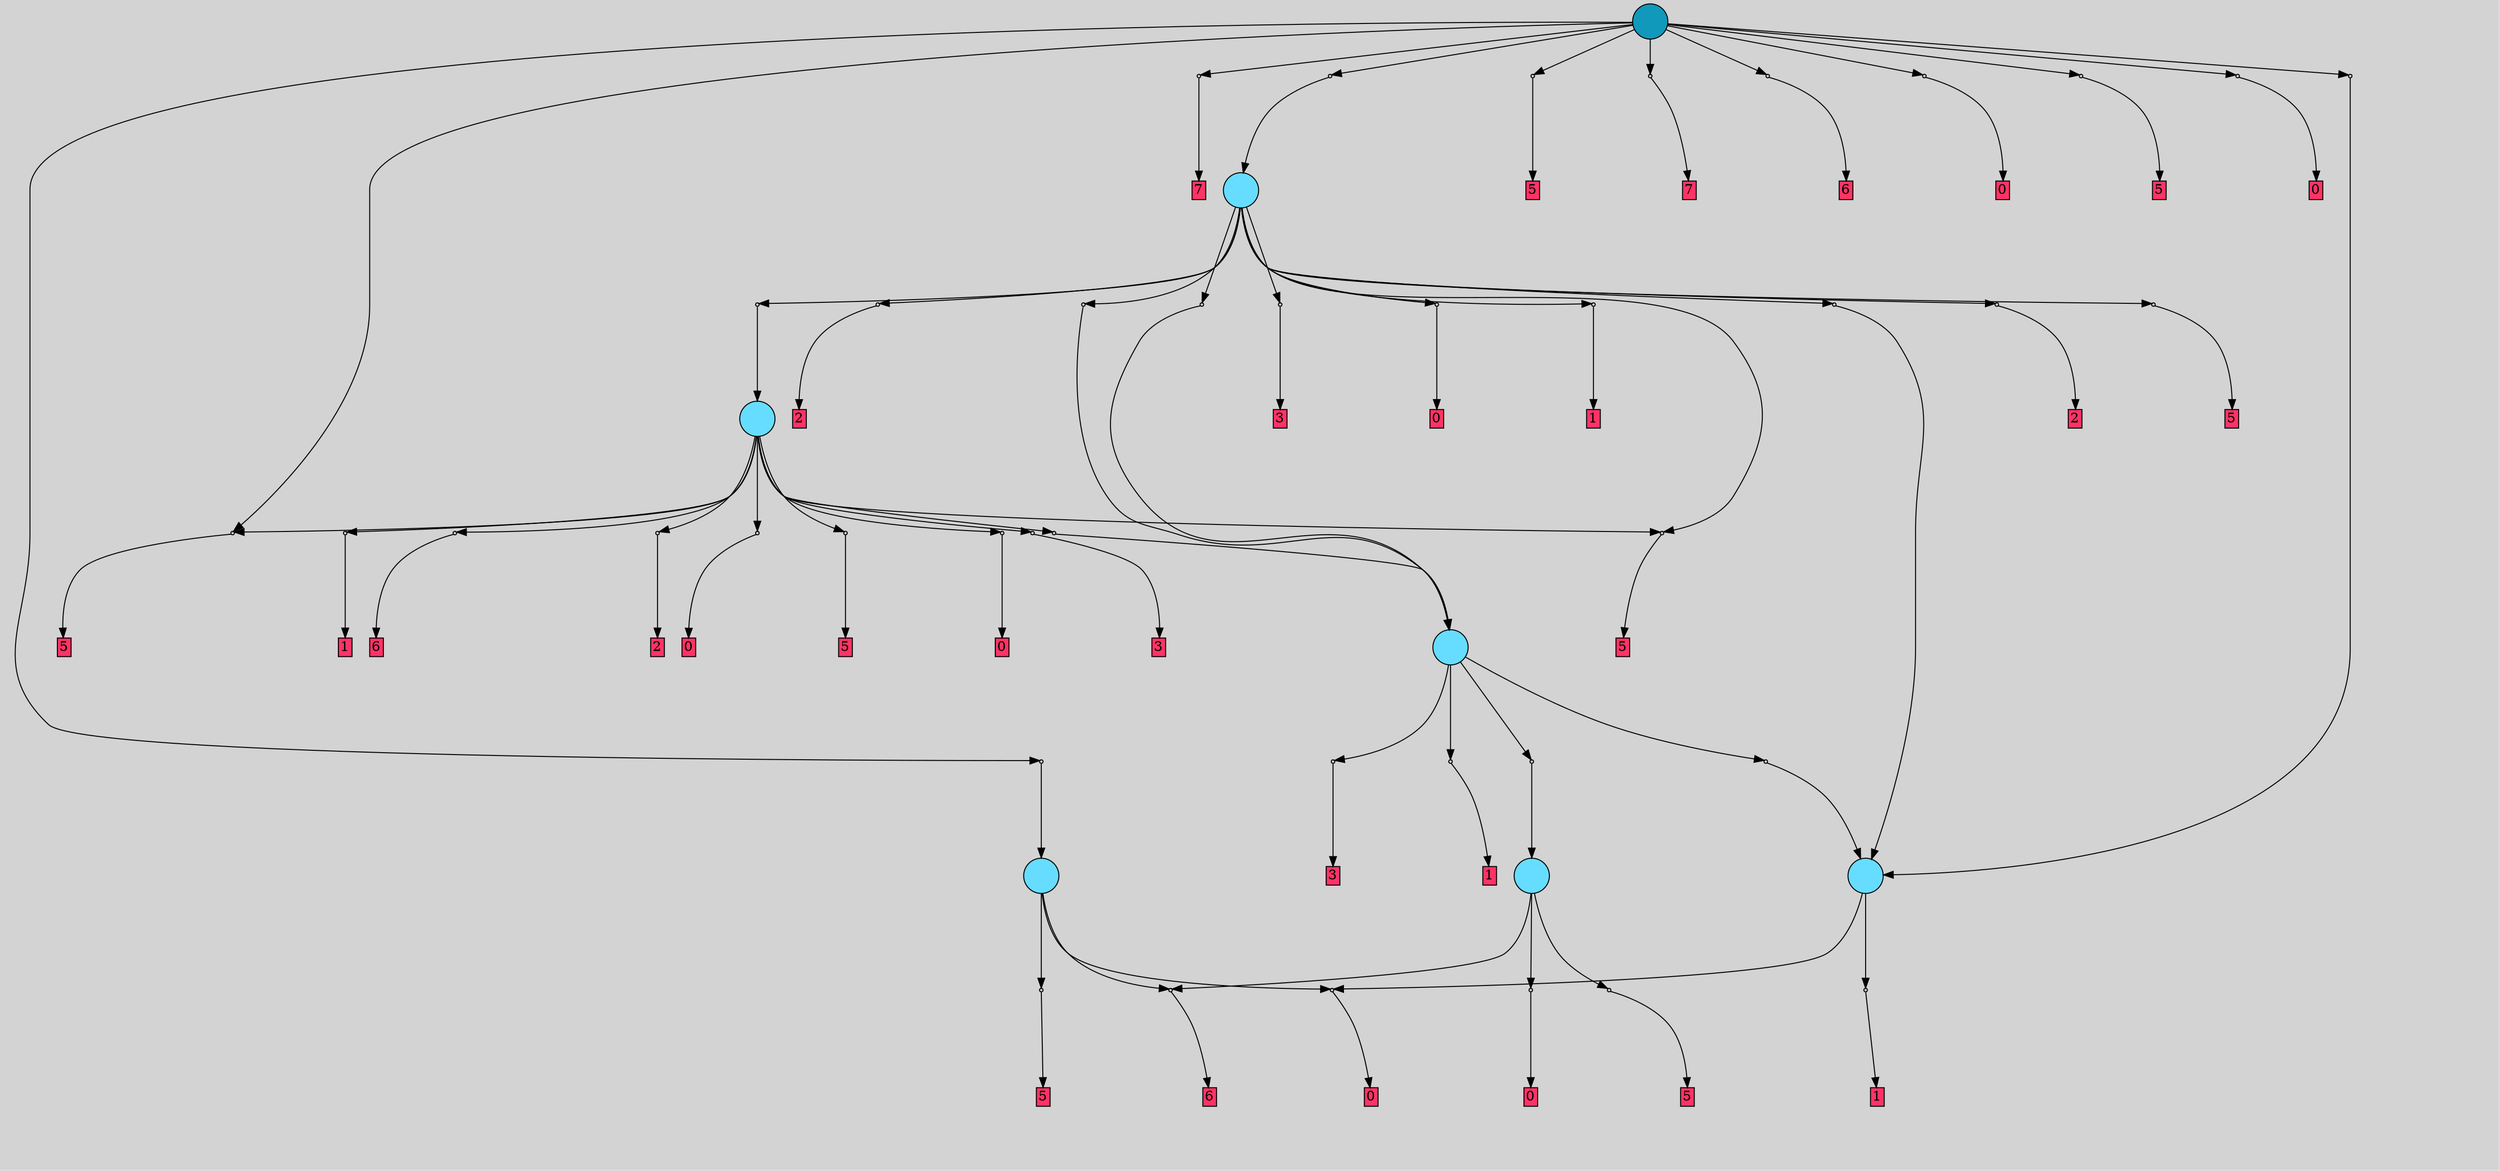// File exported with GEGELATI v1.3.1
// On the 2024-04-03 08:17:50
// With the File::TPGGraphDotExporter
digraph{
	graph[pad = "0.212, 0.055" bgcolor = lightgray]
	node[shape=circle style = filled label = ""]
		T0 [fillcolor="#66ddff"]
		T5 [fillcolor="#66ddff"]
		T52 [fillcolor="#66ddff"]
		T146 [fillcolor="#66ddff"]
		T274 [fillcolor="#66ddff"]
		T423 [fillcolor="#66ddff"]
		T570 [fillcolor="#1199bb"]
		P11780 [fillcolor="#cccccc" shape=point] //
		I11780 [shape=box style=invis label="1|7&2|3#1|4&#92;n0|2&4|4#4|0&#92;n0|2&0|1#3|6&#92;n3|3&2|1#4|7&#92;n0|6&1|0#4|4&#92;n4|0&1|3#2|3&#92;n4|1&0|3#0|7&#92;n1|5&1|7#4|6&#92;n6|4&2|2#4|1&#92;n"]
		P11780 -> I11780[style=invis]
		A8949 [fillcolor="#ff3366" shape=box margin=0.03 width=0 height=0 label="0"]
		T0 -> P11780 -> A8949
		P11781 [fillcolor="#cccccc" shape=point] //
		I11781 [shape=box style=invis label="5|2&4|4#2|3&#92;n6|4&0|7#4|1&#92;n0|3&0|1#2|1&#92;n5|7&1|1#4|0&#92;n5|7&1|2#2|7&#92;n0|4&2|3#3|3&#92;n0|3&2|3#2|7&#92;n8|7&4|7#0|2&#92;n0|2&3|0#0|2&#92;n"]
		P11781 -> I11781[style=invis]
		A8950 [fillcolor="#ff3366" shape=box margin=0.03 width=0 height=0 label="1"]
		T0 -> P11781 -> A8950
		P11782 [fillcolor="#cccccc" shape=point] //
		I11782 [shape=box style=invis label="6|7&2|3#4|0&#92;n6|4&1|3#4|7&#92;n"]
		P11782 -> I11782[style=invis]
		A8951 [fillcolor="#ff3366" shape=box margin=0.03 width=0 height=0 label="5"]
		T5 -> P11782 -> A8951
		P11783 [fillcolor="#cccccc" shape=point] //
		I11783 [shape=box style=invis label="3|2&1|3#1|0&#92;n3|0&1|7#1|5&#92;n8|3&1|2#2|6&#92;n2|1&2|3#1|3&#92;n0|3&0|6#3|3&#92;n0|6&3|1#1|4&#92;n"]
		P11783 -> I11783[style=invis]
		A8952 [fillcolor="#ff3366" shape=box margin=0.03 width=0 height=0 label="6"]
		T5 -> P11783 -> A8952
		T5 -> P11780
		P11784 [fillcolor="#cccccc" shape=point] //
		I11784 [shape=box style=invis label="2|4&0|3#0|0&#92;n8|1&0|0#2|7&#92;n4|3&3|4#3|7&#92;n6|0&0|5#3|2&#92;n7|0&3|5#3|2&#92;n8|1&3|2#1|7&#92;n0|2&2|1#0|4&#92;n"]
		P11784 -> I11784[style=invis]
		A8953 [fillcolor="#ff3366" shape=box margin=0.03 width=0 height=0 label="5"]
		T52 -> P11784 -> A8953
		T52 -> P11783
		P11785 [fillcolor="#cccccc" shape=point] //
		I11785 [shape=box style=invis label="4|0&1|3#2|3&#92;n0|2&4|4#4|0&#92;n3|3&2|1#4|7&#92;n0|2&0|1#0|6&#92;n0|6&1|0#4|4&#92;n1|7&2|3#1|4&#92;n1|5&1|7#4|6&#92;n6|4&2|2#4|1&#92;n0|0&0|2#3|7&#92;n"]
		P11785 -> I11785[style=invis]
		A8954 [fillcolor="#ff3366" shape=box margin=0.03 width=0 height=0 label="0"]
		T52 -> P11785 -> A8954
		P11786 [fillcolor="#cccccc" shape=point] //
		I11786 [shape=box style=invis label="1|2&4|5#2|3&#92;n7|0&0|3#3|7&#92;n"]
		P11786 -> I11786[style=invis]
		A8955 [fillcolor="#ff3366" shape=box margin=0.03 width=0 height=0 label="3"]
		T146 -> P11786 -> A8955
		P11787 [fillcolor="#cccccc" shape=point] //
		I11787 [shape=box style=invis label="5|2&4|4#2|3&#92;n6|4&0|7#4|1&#92;n0|3&0|1#2|1&#92;n0|4&2|3#3|3&#92;n5|7&1|1#4|0&#92;n5|7&1|2#2|7&#92;n1|0&3|7#0|7&#92;n0|3&2|3#2|7&#92;n8|7&4|7#0|2&#92;n0|2&3|0#1|2&#92;n"]
		P11787 -> I11787[style=invis]
		A8956 [fillcolor="#ff3366" shape=box margin=0.03 width=0 height=0 label="1"]
		T146 -> P11787 -> A8956
		P11788 [fillcolor="#cccccc" shape=point] //
		I11788 [shape=box style=invis label="1|0&4|0#3|7&#92;n4|0&0|7#1|4&#92;n2|0&0|3#0|6&#92;n0|5&4|5#1|4&#92;n5|0&4|3#2|4&#92;n1|7&4|6#4|5&#92;n3|1&1|2#3|7&#92;n3|0&0|0#2|0&#92;n"]
		P11788 -> I11788[style=invis]
		T146 -> P11788 -> T0
		P11789 [fillcolor="#cccccc" shape=point] //
		I11789 [shape=box style=invis label="2|5&2|3#1|3&#92;n4|4&0|0#4|1&#92;n3|3&3|4#2|4&#92;n7|2&1|5#0|4&#92;n8|2&2|4#4|6&#92;n7|6&2|7#4|2&#92;n1|0&3|3#0|1&#92;n"]
		P11789 -> I11789[style=invis]
		T146 -> P11789 -> T52
		P11790 [fillcolor="#cccccc" shape=point] //
		I11790 [shape=box style=invis label="3|2&1|3#1|0&#92;n2|1&2|3#1|3&#92;n8|3&1|2#2|6&#92;n3|0&1|7#1|5&#92;n0|4&3|1#1|4&#92;n"]
		P11790 -> I11790[style=invis]
		A8957 [fillcolor="#ff3366" shape=box margin=0.03 width=0 height=0 label="6"]
		T274 -> P11790 -> A8957
		P11791 [fillcolor="#cccccc" shape=point] //
		I11791 [shape=box style=invis label="5|5&2|3#1|2&#92;n2|1&2|3#0|7&#92;n0|0&4|3#0|4&#92;n6|0&2|7#3|3&#92;n3|0&3|7#0|6&#92;n0|6&3|2#1|3&#92;n4|6&2|2#1|6&#92;n"]
		P11791 -> I11791[style=invis]
		T274 -> P11791 -> T146
		P11792 [fillcolor="#cccccc" shape=point] //
		I11792 [shape=box style=invis label="4|0&1|3#2|3&#92;n0|2&4|4#0|0&#92;n0|2&0|1#3|6&#92;n3|3&2|1#4|7&#92;n0|6&1|0#4|4&#92;n1|7&2|3#1|4&#92;n4|1&1|3#0|7&#92;n6|4&2|2#4|1&#92;n1|5&1|7#4|6&#92;n0|0&0|2#3|7&#92;n"]
		P11792 -> I11792[style=invis]
		A8958 [fillcolor="#ff3366" shape=box margin=0.03 width=0 height=0 label="0"]
		T274 -> P11792 -> A8958
		P11793 [fillcolor="#cccccc" shape=point] //
		I11793 [shape=box style=invis label="3|4&1|3#3|5&#92;n8|0&0|5#0|5&#92;n8|0&3|5#2|0&#92;n"]
		P11793 -> I11793[style=invis]
		A8959 [fillcolor="#ff3366" shape=box margin=0.03 width=0 height=0 label="5"]
		T274 -> P11793 -> A8959
		P11794 [fillcolor="#cccccc" shape=point] //
		I11794 [shape=box style=invis label="6|7&1|1#4|2&#92;n2|3&4|4#0|2&#92;n5|0&1|2#3|2&#92;n8|3&3|1#4|3&#92;n5|3&2|6#1|0&#92;n1|3&0|1#1|7&#92;n3|2&0|6#1|3&#92;n4|0&1|7#4|0&#92;n"]
		P11794 -> I11794[style=invis]
		A8960 [fillcolor="#ff3366" shape=box margin=0.03 width=0 height=0 label="0"]
		T274 -> P11794 -> A8960
		P11795 [fillcolor="#cccccc" shape=point] //
		I11795 [shape=box style=invis label="4|5&1|0#2|5&#92;n"]
		P11795 -> I11795[style=invis]
		A8961 [fillcolor="#ff3366" shape=box margin=0.03 width=0 height=0 label="3"]
		T274 -> P11795 -> A8961
		P11796 [fillcolor="#cccccc" shape=point] //
		I11796 [shape=box style=invis label="5|2&4|4#2|3&#92;n6|4&0|7#4|1&#92;n0|3&3|3#2|7&#92;n0|7&2|3#3|3&#92;n0|3&0|1#2|1&#92;n1|0&3|7#0|7&#92;n5|7&1|2#2|7&#92;n8|7&4|7#0|2&#92;n0|2&3|0#1|2&#92;n"]
		P11796 -> I11796[style=invis]
		A8962 [fillcolor="#ff3366" shape=box margin=0.03 width=0 height=0 label="1"]
		T274 -> P11796 -> A8962
		P11797 [fillcolor="#cccccc" shape=point] //
		I11797 [shape=box style=invis label="8|0&3|2#4|4&#92;n2|6&1|4#4|4&#92;n"]
		P11797 -> I11797[style=invis]
		A8963 [fillcolor="#ff3366" shape=box margin=0.03 width=0 height=0 label="5"]
		T274 -> P11797 -> A8963
		P11798 [fillcolor="#cccccc" shape=point] //
		I11798 [shape=box style=invis label="1|0&4|4#3|7&#92;n0|5&4|5#1|4&#92;n4|0&0|7#1|4&#92;n2|0&0|3#0|6&#92;n3|1&1|7#3|7&#92;n3|0&0|0#2|0&#92;n1|7&1|6#4|5&#92;n3|6&4|1#0|4&#92;n7|1&2|0#3|4&#92;n"]
		P11798 -> I11798[style=invis]
		A8964 [fillcolor="#ff3366" shape=box margin=0.03 width=0 height=0 label="2"]
		T274 -> P11798 -> A8964
		P11799 [fillcolor="#cccccc" shape=point] //
		I11799 [shape=box style=invis label="4|7&0|7#3|6&#92;n"]
		P11799 -> I11799[style=invis]
		A8965 [fillcolor="#ff3366" shape=box margin=0.03 width=0 height=0 label="5"]
		T274 -> P11799 -> A8965
		P11800 [fillcolor="#cccccc" shape=point] //
		I11800 [shape=box style=invis label="1|6&1|6#4|5&#92;n0|5&4|5#2|4&#92;n6|7&0|1#4|7&#92;n4|0&0|7#1|4&#92;n2|1&4|4#0|5&#92;n2|0&0|3#0|6&#92;n3|0&0|0#2|0&#92;n3|1&1|7#3|7&#92;n1|0&4|4#3|7&#92;n3|6&3|1#0|4&#92;n"]
		P11800 -> I11800[style=invis]
		A8966 [fillcolor="#ff3366" shape=box margin=0.03 width=0 height=0 label="2"]
		T423 -> P11800 -> A8966
		P11801 [fillcolor="#cccccc" shape=point] //
		I11801 [shape=box style=invis label="7|0&0|7#1|1&#92;n"]
		P11801 -> I11801[style=invis]
		A8967 [fillcolor="#ff3366" shape=box margin=0.03 width=0 height=0 label="5"]
		T423 -> P11801 -> A8967
		P11802 [fillcolor="#cccccc" shape=point] //
		I11802 [shape=box style=invis label="4|3&3|3#1|3&#92;n8|7&2|0#3|3&#92;n4|7&1|0#2|3&#92;n3|3&0|3#1|2&#92;n8|3&4|4#0|1&#92;n1|0&4|0#2|2&#92;n2|3&0|4#0|1&#92;n8|3&1|6#1|4&#92;n1|3&1|3#0|2&#92;n"]
		P11802 -> I11802[style=invis]
		T423 -> P11802 -> T274
		P11803 [fillcolor="#cccccc" shape=point] //
		I11803 [shape=box style=invis label="0|5&4|5#0|4&#92;n1|0&4|4#3|7&#92;n4|0&0|7#1|4&#92;n7|1&2|0#3|4&#92;n3|1&1|7#3|7&#92;n1|3&2|6#3|5&#92;n1|7&3|6#4|5&#92;n3|6&4|1#0|4&#92;n2|0&0|3#0|6&#92;n"]
		P11803 -> I11803[style=invis]
		A8968 [fillcolor="#ff3366" shape=box margin=0.03 width=0 height=0 label="2"]
		T423 -> P11803 -> A8968
		T423 -> P11797
		P11804 [fillcolor="#cccccc" shape=point] //
		I11804 [shape=box style=invis label="2|1&2|3#0|7&#92;n0|6&3|1#4|3&#92;n5|1&2|3#1|2&#92;n2|3&4|0#2|0&#92;n3|0&1|6#0|3&#92;n3|4&1|4#2|3&#92;n0|0&4|3#0|4&#92;n"]
		P11804 -> I11804[style=invis]
		T423 -> P11804 -> T146
		P11805 [fillcolor="#cccccc" shape=point] //
		I11805 [shape=box style=invis label="4|0&4|1#4|5&#92;n6|5&1|2#1|5&#92;n8|2&1|6#0|1&#92;n"]
		P11805 -> I11805[style=invis]
		T423 -> P11805 -> T146
		P11806 [fillcolor="#cccccc" shape=point] //
		I11806 [shape=box style=invis label="5|2&0|5#2|3&#92;n3|1&4|6#1|6&#92;n3|0&1|4#1|0&#92;n"]
		P11806 -> I11806[style=invis]
		A8969 [fillcolor="#ff3366" shape=box margin=0.03 width=0 height=0 label="3"]
		T423 -> P11806 -> A8969
		P11807 [fillcolor="#cccccc" shape=point] //
		I11807 [shape=box style=invis label="4|1&1|3#0|7&#92;n1|2&0|1#3|6&#92;n5|2&0|5#1|2&#92;n6|3&1|1#3|7&#92;n8|0&0|2#3|7&#92;n1|7&2|3#1|4&#92;n0|2&4|4#4|0&#92;n1|5&1|7#4|6&#92;n5|7&1|0#2|1&#92;n4|0&1|3#4|3&#92;n"]
		P11807 -> I11807[style=invis]
		A8970 [fillcolor="#ff3366" shape=box margin=0.03 width=0 height=0 label="0"]
		T423 -> P11807 -> A8970
		P11808 [fillcolor="#cccccc" shape=point] //
		I11808 [shape=box style=invis label="5|7&4|7#2|3&#92;n4|4&2|3#3|3&#92;n5|7&1|2#2|7&#92;n0|2&3|0#1|2&#92;n7|4&0|1#4|0&#92;n8|7&4|7#0|2&#92;n1|0&3|7#0|3&#92;n6|3&3|3#0|4&#92;n6|4&0|7#4|1&#92;n8|7&1|6#0|0&#92;n"]
		P11808 -> I11808[style=invis]
		A8971 [fillcolor="#ff3366" shape=box margin=0.03 width=0 height=0 label="1"]
		T423 -> P11808 -> A8971
		P11809 [fillcolor="#cccccc" shape=point] //
		I11809 [shape=box style=invis label="1|0&4|0#3|7&#92;n4|0&0|7#1|4&#92;n6|1&1|2#3|7&#92;n2|0&0|3#0|6&#92;n1|7&4|6#4|5&#92;n8|0&4|3#2|4&#92;n3|0&0|0#2|0&#92;n"]
		P11809 -> I11809[style=invis]
		T423 -> P11809 -> T0
		P11810 [fillcolor="#cccccc" shape=point] //
		I11810 [shape=box style=invis label="1|0&4|4#3|7&#92;n3|6&4|1#0|7&#92;n4|0&0|7#1|4&#92;n3|1&1|7#3|7&#92;n2|3&2|6#3|6&#92;n8|5&4|5#1|4&#92;n1|7&1|6#4|5&#92;n3|0&0|0#2|0&#92;n7|1&2|0#3|4&#92;n"]
		P11810 -> I11810[style=invis]
		T570 -> P11810 -> T5
		P11811 [fillcolor="#cccccc" shape=point] //
		I11811 [shape=box style=invis label="4|5&0|6#0|1&#92;n6|2&0|2#2|3&#92;n2|3&0|4#3|1&#92;n5|7&2|0#3|3&#92;n7|4&1|2#2|1&#92;n8|2&3|7#1|1&#92;n7|6&1|6#1|6&#92;n3|0&4|6#3|5&#92;n0|5&3|3#0|7&#92;n5|3&4|7#0|2&#92;n"]
		P11811 -> I11811[style=invis]
		A8972 [fillcolor="#ff3366" shape=box margin=0.03 width=0 height=0 label="7"]
		T570 -> P11811 -> A8972
		P11812 [fillcolor="#cccccc" shape=point] //
		I11812 [shape=box style=invis label="5|3&2|3#1|2&#92;n5|2&3|5#4|2&#92;n0|0&4|3#0|4&#92;n5|6&0|0#3|0&#92;n0|0&4|2#3|3&#92;n7|1&4|2#4|1&#92;n2|1&2|3#0|7&#92;n0|6&4|1#0|5&#92;n"]
		P11812 -> I11812[style=invis]
		T570 -> P11812 -> T423
		P11813 [fillcolor="#cccccc" shape=point] //
		I11813 [shape=box style=invis label="6|1&3|7#4|5&#92;n8|1&3|2#2|1&#92;n7|0&3|2#4|4&#92;n"]
		P11813 -> I11813[style=invis]
		A8973 [fillcolor="#ff3366" shape=box margin=0.03 width=0 height=0 label="5"]
		T570 -> P11813 -> A8973
		T570 -> P11799
		P11814 [fillcolor="#cccccc" shape=point] //
		I11814 [shape=box style=invis label="3|6&2|2#1|7&#92;n7|0&4|3#2|2&#92;n1|1&0|4#2|1&#92;n0|3&3|3#0|7&#92;n4|3&1|0#2|3&#92;n"]
		P11814 -> I11814[style=invis]
		A8974 [fillcolor="#ff3366" shape=box margin=0.03 width=0 height=0 label="7"]
		T570 -> P11814 -> A8974
		P11815 [fillcolor="#cccccc" shape=point] //
		I11815 [shape=box style=invis label="6|0&3|7#4|2&#92;n2|5&4|7#2|3&#92;n3|7&3|5#3|4&#92;n3|4&1|3#1|0&#92;n8|5&2|5#3|4&#92;n4|3&3|2#2|6&#92;n"]
		P11815 -> I11815[style=invis]
		A8975 [fillcolor="#ff3366" shape=box margin=0.03 width=0 height=0 label="6"]
		T570 -> P11815 -> A8975
		P11816 [fillcolor="#cccccc" shape=point] //
		I11816 [shape=box style=invis label="4|0&1|3#2|3&#92;n0|0&0|2#3|7&#92;n0|2&0|1#3|6&#92;n3|4&2|1#4|7&#92;n0|6&1|0#4|4&#92;n0|3&2|7#0|2&#92;n1|5&1|7#4|6&#92;n4|4&1|3#0|7&#92;n1|7&2|3#1|4&#92;n0|2&4|4#4|0&#92;n"]
		P11816 -> I11816[style=invis]
		A8976 [fillcolor="#ff3366" shape=box margin=0.03 width=0 height=0 label="0"]
		T570 -> P11816 -> A8976
		P11817 [fillcolor="#cccccc" shape=point] //
		I11817 [shape=box style=invis label="5|0&3|7#2|7&#92;n6|7&2|3#0|5&#92;n0|4&3|7#0|7&#92;n"]
		P11817 -> I11817[style=invis]
		A8977 [fillcolor="#ff3366" shape=box margin=0.03 width=0 height=0 label="5"]
		T570 -> P11817 -> A8977
		P11818 [fillcolor="#cccccc" shape=point] //
		I11818 [shape=box style=invis label="7|2&3|7#3|3&#92;n0|0&3|2#3|4&#92;n8|3&3|5#0|0&#92;n4|0&1|3#4|3&#92;n6|1&2|2#4|1&#92;n1|1&3|7#4|6&#92;n4|1&1|4#0|7&#92;n1|7&2|3#1|4&#92;n"]
		P11818 -> I11818[style=invis]
		A8978 [fillcolor="#ff3366" shape=box margin=0.03 width=0 height=0 label="0"]
		T570 -> P11818 -> A8978
		P11819 [fillcolor="#cccccc" shape=point] //
		I11819 [shape=box style=invis label="1|7&4|6#4|5&#92;n2|0&0|3#0|6&#92;n6|1&4|2#3|7&#92;n4|0&0|7#1|4&#92;n3|0&0|0#2|0&#92;n7|6&4|0#3|5&#92;n"]
		P11819 -> I11819[style=invis]
		T570 -> P11819 -> T0
		{ rank= same T570 }
}
